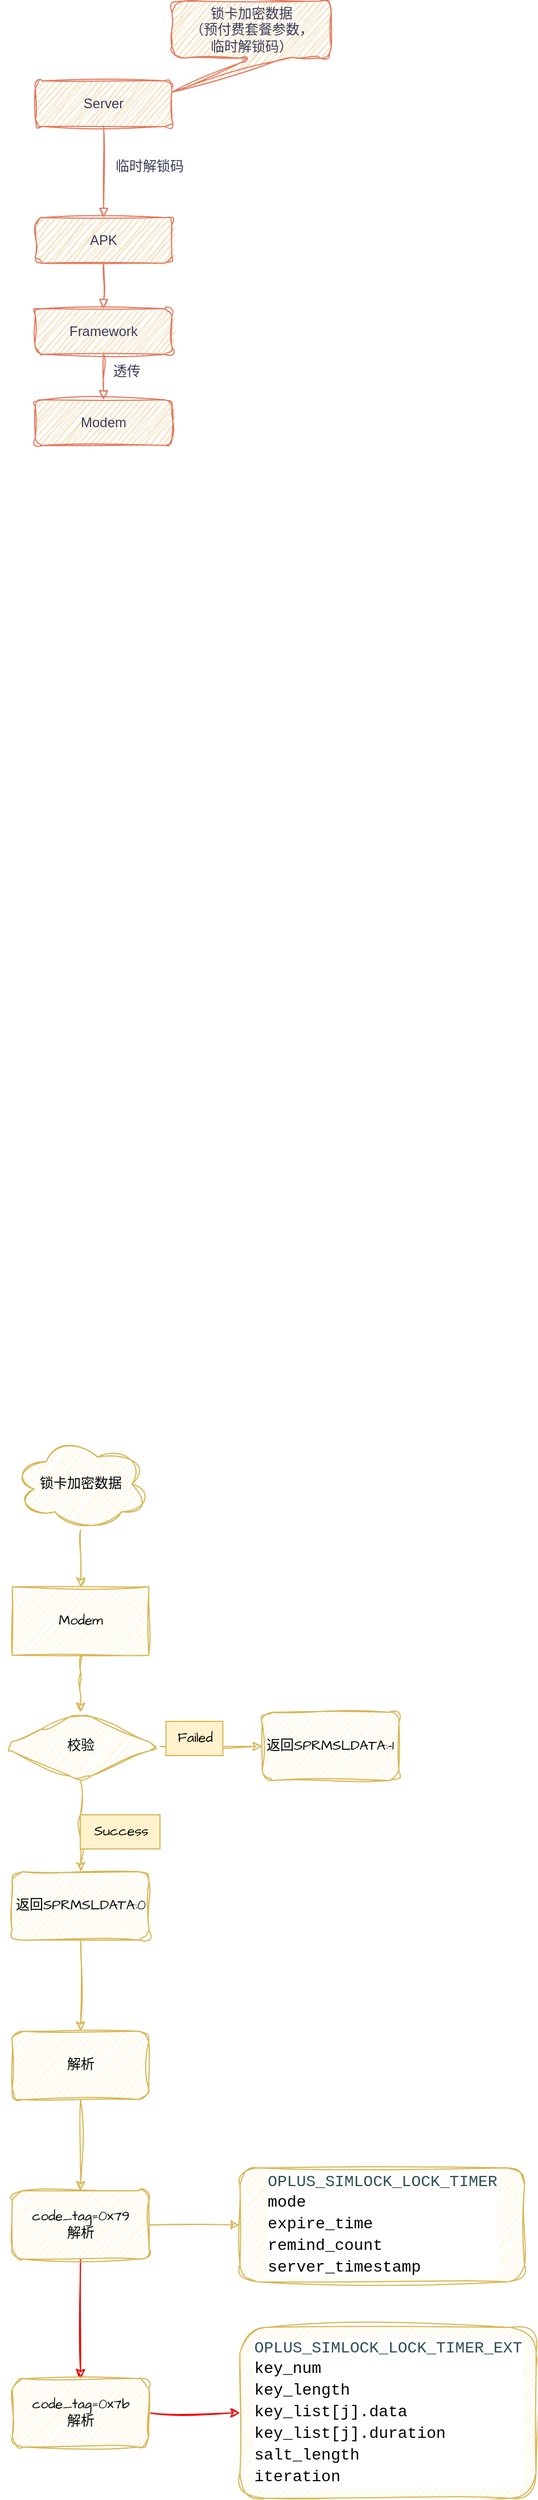 <mxfile version="25.0.3">
  <diagram id="C5RBs43oDa-KdzZeNtuy" name="Page-1">
    <mxGraphModel dx="1981" dy="1137" grid="0" gridSize="10" guides="1" tooltips="1" connect="1" arrows="1" fold="1" page="1" pageScale="1" pageWidth="827" pageHeight="1169" background="none" math="0" shadow="0">
      <root>
        <mxCell id="WIyWlLk6GJQsqaUBKTNV-0" />
        <mxCell id="WIyWlLk6GJQsqaUBKTNV-1" parent="WIyWlLk6GJQsqaUBKTNV-0" />
        <mxCell id="WIyWlLk6GJQsqaUBKTNV-3" value="Server" style="rounded=1;whiteSpace=wrap;html=1;fontSize=12;glass=0;strokeWidth=1;shadow=0;labelBackgroundColor=none;fillColor=#F2CC8F;strokeColor=#E07A5F;fontColor=#393C56;sketch=1;curveFitting=1;jiggle=2;" parent="WIyWlLk6GJQsqaUBKTNV-1" vertex="1">
          <mxGeometry x="160" y="80" width="120" height="40" as="geometry" />
        </mxCell>
        <mxCell id="bElSY56-DvQRiNw679UR-4" style="edgeStyle=orthogonalEdgeStyle;rounded=1;orthogonalLoop=1;jettySize=auto;html=1;exitX=0.5;exitY=1;exitDx=0;exitDy=0;endArrow=block;endFill=0;labelBackgroundColor=none;strokeColor=#E07A5F;fontColor=default;sketch=1;curveFitting=1;jiggle=2;" edge="1" parent="WIyWlLk6GJQsqaUBKTNV-1" source="bElSY56-DvQRiNw679UR-0" target="bElSY56-DvQRiNw679UR-1">
          <mxGeometry relative="1" as="geometry" />
        </mxCell>
        <mxCell id="bElSY56-DvQRiNw679UR-0" value="APK" style="rounded=1;whiteSpace=wrap;html=1;fontSize=12;glass=0;strokeWidth=1;shadow=0;labelBackgroundColor=none;fillColor=#F2CC8F;strokeColor=#E07A5F;fontColor=#393C56;sketch=1;curveFitting=1;jiggle=2;" vertex="1" parent="WIyWlLk6GJQsqaUBKTNV-1">
          <mxGeometry x="160" y="200" width="120" height="40" as="geometry" />
        </mxCell>
        <mxCell id="bElSY56-DvQRiNw679UR-5" value="" style="edgeStyle=orthogonalEdgeStyle;rounded=1;orthogonalLoop=1;jettySize=auto;html=1;endArrow=block;endFill=0;labelBackgroundColor=none;strokeColor=#E07A5F;fontColor=default;sketch=1;curveFitting=1;jiggle=2;" edge="1" parent="WIyWlLk6GJQsqaUBKTNV-1" source="bElSY56-DvQRiNw679UR-1" target="bElSY56-DvQRiNw679UR-2">
          <mxGeometry relative="1" as="geometry" />
        </mxCell>
        <mxCell id="bElSY56-DvQRiNw679UR-1" value="Framework" style="rounded=1;whiteSpace=wrap;html=1;fontSize=12;glass=0;strokeWidth=1;shadow=0;labelBackgroundColor=none;fillColor=#F2CC8F;strokeColor=#E07A5F;fontColor=#393C56;sketch=1;curveFitting=1;jiggle=2;" vertex="1" parent="WIyWlLk6GJQsqaUBKTNV-1">
          <mxGeometry x="160" y="280" width="120" height="40" as="geometry" />
        </mxCell>
        <mxCell id="bElSY56-DvQRiNw679UR-2" value="Modem" style="rounded=1;whiteSpace=wrap;html=1;fontSize=12;glass=0;strokeWidth=1;shadow=0;labelBackgroundColor=none;fillColor=#F2CC8F;strokeColor=#E07A5F;fontColor=#393C56;sketch=1;curveFitting=1;jiggle=2;" vertex="1" parent="WIyWlLk6GJQsqaUBKTNV-1">
          <mxGeometry x="160" y="360" width="120" height="40" as="geometry" />
        </mxCell>
        <mxCell id="bElSY56-DvQRiNw679UR-3" value="" style="endArrow=block;html=1;rounded=1;exitX=0.5;exitY=1;exitDx=0;exitDy=0;endFill=0;labelBackgroundColor=none;strokeColor=#E07A5F;fontColor=default;sketch=1;curveFitting=1;jiggle=2;" edge="1" parent="WIyWlLk6GJQsqaUBKTNV-1" source="WIyWlLk6GJQsqaUBKTNV-3" target="bElSY56-DvQRiNw679UR-0">
          <mxGeometry width="50" height="50" relative="1" as="geometry">
            <mxPoint x="390" y="430" as="sourcePoint" />
            <mxPoint x="440" y="380" as="targetPoint" />
          </mxGeometry>
        </mxCell>
        <mxCell id="bElSY56-DvQRiNw679UR-6" value="锁卡加密数据&lt;div&gt;（预付费套餐参数，&lt;/div&gt;&lt;div&gt;临时解锁码）&lt;/div&gt;" style="shape=callout;whiteSpace=wrap;html=1;perimeter=calloutPerimeter;position2=0;base=30;labelBackgroundColor=none;fillColor=#F2CC8F;strokeColor=#E07A5F;fontColor=#393C56;sketch=1;curveFitting=1;jiggle=2;rounded=1;" vertex="1" parent="WIyWlLk6GJQsqaUBKTNV-1">
          <mxGeometry x="280" y="10" width="140" height="80" as="geometry" />
        </mxCell>
        <mxCell id="bElSY56-DvQRiNw679UR-7" value="临时解锁码" style="text;html=1;align=center;verticalAlign=middle;resizable=0;points=[];autosize=1;strokeColor=none;fillColor=none;labelBackgroundColor=none;fontColor=#393C56;sketch=1;curveFitting=1;jiggle=2;rounded=1;" vertex="1" parent="WIyWlLk6GJQsqaUBKTNV-1">
          <mxGeometry x="220" y="140" width="80" height="30" as="geometry" />
        </mxCell>
        <mxCell id="bElSY56-DvQRiNw679UR-8" value="透传" style="text;html=1;align=center;verticalAlign=middle;resizable=0;points=[];autosize=1;strokeColor=none;fillColor=none;labelBackgroundColor=none;fontColor=#393C56;sketch=1;curveFitting=1;jiggle=2;rounded=1;" vertex="1" parent="WIyWlLk6GJQsqaUBKTNV-1">
          <mxGeometry x="215" y="320" width="50" height="30" as="geometry" />
        </mxCell>
        <mxCell id="bElSY56-DvQRiNw679UR-17" value="" style="edgeStyle=orthogonalEdgeStyle;rounded=1;sketch=1;hachureGap=4;jiggle=2;curveFitting=1;orthogonalLoop=1;jettySize=auto;html=1;fontFamily=Architects Daughter;fontSource=https%3A%2F%2Ffonts.googleapis.com%2Fcss%3Ffamily%3DArchitects%2BDaughter;fillColor=#fff2cc;strokeColor=#d6b656;" edge="1" parent="WIyWlLk6GJQsqaUBKTNV-1" source="bElSY56-DvQRiNw679UR-9" target="bElSY56-DvQRiNw679UR-14">
          <mxGeometry relative="1" as="geometry" />
        </mxCell>
        <mxCell id="bElSY56-DvQRiNw679UR-9" value="Modem" style="rounded=0;whiteSpace=wrap;html=1;sketch=1;hachureGap=4;jiggle=2;curveFitting=1;fontFamily=Architects Daughter;fontSource=https%3A%2F%2Ffonts.googleapis.com%2Fcss%3Ffamily%3DArchitects%2BDaughter;fillColor=#fff2cc;strokeColor=#d6b656;" vertex="1" parent="WIyWlLk6GJQsqaUBKTNV-1">
          <mxGeometry x="139.75" y="1402" width="120" height="60" as="geometry" />
        </mxCell>
        <mxCell id="bElSY56-DvQRiNw679UR-19" value="" style="edgeStyle=orthogonalEdgeStyle;rounded=1;sketch=1;hachureGap=4;jiggle=2;curveFitting=1;orthogonalLoop=1;jettySize=auto;html=1;fontFamily=Architects Daughter;fontSource=https%3A%2F%2Ffonts.googleapis.com%2Fcss%3Ffamily%3DArchitects%2BDaughter;fillColor=#fff2cc;strokeColor=#d6b656;" edge="1" parent="WIyWlLk6GJQsqaUBKTNV-1" source="bElSY56-DvQRiNw679UR-14" target="bElSY56-DvQRiNw679UR-18">
          <mxGeometry relative="1" as="geometry" />
        </mxCell>
        <mxCell id="bElSY56-DvQRiNw679UR-21" value="" style="edgeStyle=orthogonalEdgeStyle;rounded=1;sketch=1;hachureGap=4;jiggle=2;curveFitting=1;orthogonalLoop=1;jettySize=auto;html=1;fontFamily=Architects Daughter;fontSource=https%3A%2F%2Ffonts.googleapis.com%2Fcss%3Ffamily%3DArchitects%2BDaughter;fillColor=#fff2cc;strokeColor=#d6b656;" edge="1" parent="WIyWlLk6GJQsqaUBKTNV-1" source="bElSY56-DvQRiNw679UR-14" target="bElSY56-DvQRiNw679UR-20">
          <mxGeometry relative="1" as="geometry" />
        </mxCell>
        <mxCell id="bElSY56-DvQRiNw679UR-14" value="校验" style="rhombus;whiteSpace=wrap;html=1;rounded=1;sketch=1;hachureGap=4;jiggle=2;curveFitting=1;fontFamily=Architects Daughter;fontSource=https%3A%2F%2Ffonts.googleapis.com%2Fcss%3Ffamily%3DArchitects%2BDaughter;fillColor=#fff2cc;strokeColor=#d6b656;" vertex="1" parent="WIyWlLk6GJQsqaUBKTNV-1">
          <mxGeometry x="130" y="1512" width="139.5" height="60" as="geometry" />
        </mxCell>
        <mxCell id="bElSY56-DvQRiNw679UR-16" value="" style="edgeStyle=orthogonalEdgeStyle;rounded=1;sketch=1;hachureGap=4;jiggle=2;curveFitting=1;orthogonalLoop=1;jettySize=auto;html=1;fontFamily=Architects Daughter;fontSource=https%3A%2F%2Ffonts.googleapis.com%2Fcss%3Ffamily%3DArchitects%2BDaughter;fillColor=#fff2cc;strokeColor=#d6b656;" edge="1" parent="WIyWlLk6GJQsqaUBKTNV-1" source="bElSY56-DvQRiNw679UR-15" target="bElSY56-DvQRiNw679UR-9">
          <mxGeometry relative="1" as="geometry" />
        </mxCell>
        <mxCell id="bElSY56-DvQRiNw679UR-15" value="锁卡加密数据" style="ellipse;shape=cloud;whiteSpace=wrap;html=1;rounded=1;sketch=1;hachureGap=4;jiggle=2;curveFitting=1;fontFamily=Architects Daughter;fontSource=https%3A%2F%2Ffonts.googleapis.com%2Fcss%3Ffamily%3DArchitects%2BDaughter;fillColor=#fff2cc;strokeColor=#d6b656;" vertex="1" parent="WIyWlLk6GJQsqaUBKTNV-1">
          <mxGeometry x="139.75" y="1272" width="120" height="80" as="geometry" />
        </mxCell>
        <mxCell id="bElSY56-DvQRiNw679UR-18" value="返回SPRMSLDATA:-1" style="whiteSpace=wrap;html=1;fontFamily=Architects Daughter;rounded=1;sketch=1;hachureGap=4;jiggle=2;curveFitting=1;fontSource=https%3A%2F%2Ffonts.googleapis.com%2Fcss%3Ffamily%3DArchitects%2BDaughter;fillColor=#fff2cc;strokeColor=#d6b656;" vertex="1" parent="WIyWlLk6GJQsqaUBKTNV-1">
          <mxGeometry x="359.25" y="1512" width="120" height="60" as="geometry" />
        </mxCell>
        <mxCell id="bElSY56-DvQRiNw679UR-26" value="" style="edgeStyle=orthogonalEdgeStyle;rounded=1;sketch=1;hachureGap=4;jiggle=2;curveFitting=1;orthogonalLoop=1;jettySize=auto;html=1;fontFamily=Architects Daughter;fontSource=https%3A%2F%2Ffonts.googleapis.com%2Fcss%3Ffamily%3DArchitects%2BDaughter;fillColor=#fff2cc;strokeColor=#d6b656;" edge="1" parent="WIyWlLk6GJQsqaUBKTNV-1" source="bElSY56-DvQRiNw679UR-20" target="bElSY56-DvQRiNw679UR-25">
          <mxGeometry relative="1" as="geometry" />
        </mxCell>
        <mxCell id="bElSY56-DvQRiNw679UR-20" value="返回SPRMSLDATA:0" style="whiteSpace=wrap;html=1;fontFamily=Architects Daughter;rounded=1;sketch=1;hachureGap=4;jiggle=2;curveFitting=1;fontSource=https%3A%2F%2Ffonts.googleapis.com%2Fcss%3Ffamily%3DArchitects%2BDaughter;fillColor=#fff2cc;strokeColor=#d6b656;" vertex="1" parent="WIyWlLk6GJQsqaUBKTNV-1">
          <mxGeometry x="139.75" y="1652" width="120" height="60" as="geometry" />
        </mxCell>
        <mxCell id="bElSY56-DvQRiNw679UR-22" value="Failed" style="text;html=1;align=center;verticalAlign=middle;resizable=0;points=[];autosize=1;strokeColor=#d6b656;fillColor=#fff2cc;fontFamily=Architects Daughter;fontSource=https%3A%2F%2Ffonts.googleapis.com%2Fcss%3Ffamily%3DArchitects%2BDaughter;" vertex="1" parent="WIyWlLk6GJQsqaUBKTNV-1">
          <mxGeometry x="274.75" y="1520" width="50" height="30" as="geometry" />
        </mxCell>
        <mxCell id="bElSY56-DvQRiNw679UR-23" value="Success" style="text;html=1;align=center;verticalAlign=middle;resizable=0;points=[];autosize=1;strokeColor=#d6b656;fillColor=#fff2cc;fontFamily=Architects Daughter;fontSource=https%3A%2F%2Ffonts.googleapis.com%2Fcss%3Ffamily%3DArchitects%2BDaughter;" vertex="1" parent="WIyWlLk6GJQsqaUBKTNV-1">
          <mxGeometry x="199.5" y="1602" width="70" height="30" as="geometry" />
        </mxCell>
        <mxCell id="bElSY56-DvQRiNw679UR-28" value="" style="edgeStyle=orthogonalEdgeStyle;rounded=1;sketch=1;hachureGap=4;jiggle=2;curveFitting=1;orthogonalLoop=1;jettySize=auto;html=1;fontFamily=Architects Daughter;fontSource=https%3A%2F%2Ffonts.googleapis.com%2Fcss%3Ffamily%3DArchitects%2BDaughter;fillColor=#fff2cc;strokeColor=#d6b656;" edge="1" parent="WIyWlLk6GJQsqaUBKTNV-1" source="bElSY56-DvQRiNw679UR-25" target="bElSY56-DvQRiNw679UR-27">
          <mxGeometry relative="1" as="geometry" />
        </mxCell>
        <mxCell id="bElSY56-DvQRiNw679UR-25" value="解析" style="whiteSpace=wrap;html=1;fontFamily=Architects Daughter;rounded=1;sketch=1;hachureGap=4;jiggle=2;curveFitting=1;fontSource=https%3A%2F%2Ffonts.googleapis.com%2Fcss%3Ffamily%3DArchitects%2BDaughter;fillColor=#fff2cc;strokeColor=#d6b656;" vertex="1" parent="WIyWlLk6GJQsqaUBKTNV-1">
          <mxGeometry x="139.75" y="1792" width="120" height="60" as="geometry" />
        </mxCell>
        <mxCell id="bElSY56-DvQRiNw679UR-30" value="" style="edgeStyle=orthogonalEdgeStyle;rounded=1;sketch=1;hachureGap=4;jiggle=2;curveFitting=1;orthogonalLoop=1;jettySize=auto;html=1;fontFamily=Architects Daughter;fontSource=https%3A%2F%2Ffonts.googleapis.com%2Fcss%3Ffamily%3DArchitects%2BDaughter;fillColor=#fff2cc;strokeColor=#f00000;" edge="1" parent="WIyWlLk6GJQsqaUBKTNV-1" source="bElSY56-DvQRiNw679UR-27" target="bElSY56-DvQRiNw679UR-29">
          <mxGeometry relative="1" as="geometry" />
        </mxCell>
        <mxCell id="bElSY56-DvQRiNw679UR-32" value="" style="edgeStyle=orthogonalEdgeStyle;rounded=1;sketch=1;hachureGap=4;jiggle=2;curveFitting=1;orthogonalLoop=1;jettySize=auto;html=1;fontFamily=Architects Daughter;fontSource=https%3A%2F%2Ffonts.googleapis.com%2Fcss%3Ffamily%3DArchitects%2BDaughter;fillColor=#fff2cc;strokeColor=#d6b656;" edge="1" parent="WIyWlLk6GJQsqaUBKTNV-1" source="bElSY56-DvQRiNw679UR-27" target="bElSY56-DvQRiNw679UR-31">
          <mxGeometry relative="1" as="geometry" />
        </mxCell>
        <mxCell id="bElSY56-DvQRiNw679UR-27" value="code_tag=0x79&lt;div&gt;解析&lt;/div&gt;" style="whiteSpace=wrap;html=1;fontFamily=Architects Daughter;rounded=1;sketch=1;hachureGap=4;jiggle=2;curveFitting=1;fontSource=https%3A%2F%2Ffonts.googleapis.com%2Fcss%3Ffamily%3DArchitects%2BDaughter;fillColor=#fff2cc;strokeColor=#d6b656;" vertex="1" parent="WIyWlLk6GJQsqaUBKTNV-1">
          <mxGeometry x="139.75" y="1932" width="120" height="60" as="geometry" />
        </mxCell>
        <mxCell id="bElSY56-DvQRiNw679UR-34" value="" style="edgeStyle=orthogonalEdgeStyle;rounded=1;sketch=1;hachureGap=4;jiggle=2;curveFitting=1;orthogonalLoop=1;jettySize=auto;html=1;fontFamily=Architects Daughter;fontSource=https%3A%2F%2Ffonts.googleapis.com%2Fcss%3Ffamily%3DArchitects%2BDaughter;fillColor=#fff2cc;strokeColor=#f40101;" edge="1" parent="WIyWlLk6GJQsqaUBKTNV-1" source="bElSY56-DvQRiNw679UR-29" target="bElSY56-DvQRiNw679UR-33">
          <mxGeometry relative="1" as="geometry" />
        </mxCell>
        <mxCell id="bElSY56-DvQRiNw679UR-29" value="code_tag=0x7b&lt;div&gt;解析&lt;/div&gt;" style="whiteSpace=wrap;html=1;fontFamily=Architects Daughter;rounded=1;sketch=1;hachureGap=4;jiggle=2;curveFitting=1;fontSource=https%3A%2F%2Ffonts.googleapis.com%2Fcss%3Ffamily%3DArchitects%2BDaughter;fillColor=#fff2cc;strokeColor=#d6b656;" vertex="1" parent="WIyWlLk6GJQsqaUBKTNV-1">
          <mxGeometry x="139.75" y="2097" width="120" height="60" as="geometry" />
        </mxCell>
        <mxCell id="bElSY56-DvQRiNw679UR-31" value="&lt;span style=&quot;color: rgb(47, 79, 79); font-family: Consolas, &amp;quot;Courier New&amp;quot;, monospace; font-size: 14px; white-space: pre; background-color: rgb(255, 255, 255);&quot;&gt;OPLUS_SIMLOCK_LOCK_TIMER&lt;/span&gt;&lt;div&gt;&lt;div style=&quot;text-align: left; background-color: rgb(255, 255, 255); font-family: Consolas, &amp;quot;Courier New&amp;quot;, monospace; font-size: 14px; line-height: 19px; white-space: pre;&quot;&gt;mode&lt;/div&gt;&lt;/div&gt;&lt;div style=&quot;background-color: rgb(255, 255, 255); font-family: Consolas, &amp;quot;Courier New&amp;quot;, monospace; font-size: 14px; line-height: 19px; white-space: pre;&quot;&gt;&lt;div style=&quot;text-align: left; line-height: 19px;&quot;&gt;expire_time&lt;/div&gt;&lt;div style=&quot;line-height: 19px;&quot;&gt;&lt;div style=&quot;text-align: left; line-height: 19px;&quot;&gt;remind_count&lt;/div&gt;&lt;div style=&quot;line-height: 19px;&quot;&gt;&lt;div style=&quot;text-align: left; line-height: 19px;&quot;&gt;server_timestamp&lt;/div&gt;&lt;/div&gt;&lt;/div&gt;&lt;/div&gt;" style="whiteSpace=wrap;html=1;fontFamily=Architects Daughter;rounded=1;sketch=1;hachureGap=4;jiggle=2;curveFitting=1;fontSource=https%3A%2F%2Ffonts.googleapis.com%2Fcss%3Ffamily%3DArchitects%2BDaughter;fillColor=#fff2cc;strokeColor=#d6b656;" vertex="1" parent="WIyWlLk6GJQsqaUBKTNV-1">
          <mxGeometry x="339.75" y="1912" width="250" height="100" as="geometry" />
        </mxCell>
        <mxCell id="bElSY56-DvQRiNw679UR-33" value="&lt;span style=&quot;color: rgb(47, 79, 79); font-family: Consolas, &amp;quot;Courier New&amp;quot;, monospace; font-size: 14px; white-space: pre; background-color: rgb(255, 255, 255);&quot;&gt;OPLUS_SIMLOCK_LOCK_TIMER_EXT&lt;/span&gt;&lt;div&gt;&lt;div style=&quot;text-align: left; background-color: rgb(255, 255, 255); font-family: Consolas, &amp;quot;Courier New&amp;quot;, monospace; font-size: 14px; line-height: 19px; white-space: pre;&quot;&gt;key_num&lt;/div&gt;&lt;/div&gt;&lt;div style=&quot;background-color: rgb(255, 255, 255); font-family: Consolas, &amp;quot;Courier New&amp;quot;, monospace; font-size: 14px; line-height: 19px; white-space: pre;&quot;&gt;&lt;div style=&quot;text-align: left; line-height: 19px;&quot;&gt;key_length&lt;/div&gt;&lt;div style=&quot;line-height: 19px;&quot;&gt;&lt;div style=&quot;text-align: left; line-height: 19px;&quot;&gt;key_list[j].data&lt;/div&gt;&lt;div style=&quot;line-height: 19px;&quot;&gt;&lt;div style=&quot;text-align: left; line-height: 19px;&quot;&gt;key_list[j].duration&lt;/div&gt;&lt;div style=&quot;line-height: 19px;&quot;&gt;&lt;div style=&quot;text-align: left; line-height: 19px;&quot;&gt;salt_length&lt;/div&gt;&lt;div style=&quot;line-height: 19px;&quot;&gt;&lt;div style=&quot;text-align: left; line-height: 19px;&quot;&gt;iteration&lt;/div&gt;&lt;/div&gt;&lt;/div&gt;&lt;/div&gt;&lt;/div&gt;&lt;/div&gt;" style="whiteSpace=wrap;html=1;fontFamily=Architects Daughter;rounded=1;sketch=1;hachureGap=4;jiggle=2;curveFitting=1;fontSource=https%3A%2F%2Ffonts.googleapis.com%2Fcss%3Ffamily%3DArchitects%2BDaughter;fillColor=#fff2cc;strokeColor=#d6b656;" vertex="1" parent="WIyWlLk6GJQsqaUBKTNV-1">
          <mxGeometry x="339.75" y="2052" width="260" height="150" as="geometry" />
        </mxCell>
      </root>
    </mxGraphModel>
  </diagram>
</mxfile>
